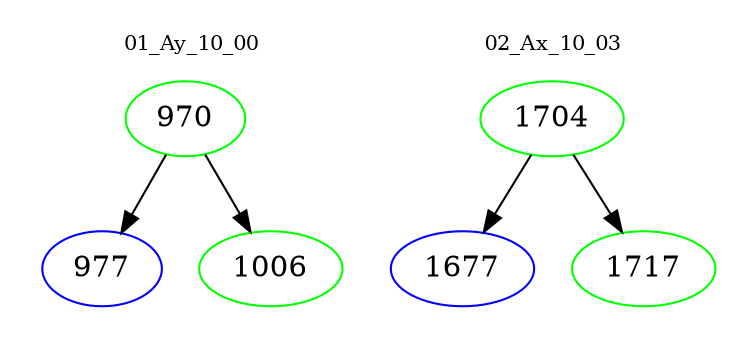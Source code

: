 digraph{
subgraph cluster_0 {
color = white
label = "01_Ay_10_00";
fontsize=10;
T0_970 [label="970", color="green"]
T0_970 -> T0_977 [color="black"]
T0_977 [label="977", color="blue"]
T0_970 -> T0_1006 [color="black"]
T0_1006 [label="1006", color="green"]
}
subgraph cluster_1 {
color = white
label = "02_Ax_10_03";
fontsize=10;
T1_1704 [label="1704", color="green"]
T1_1704 -> T1_1677 [color="black"]
T1_1677 [label="1677", color="blue"]
T1_1704 -> T1_1717 [color="black"]
T1_1717 [label="1717", color="green"]
}
}
